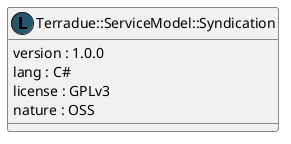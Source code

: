 @startuml
  class "Terradue::ServiceModel::Syndication" as namespace_terradue_1_1_service_model_1_1_syndication << (L, #27556C) >> [[../namespaces/namespace_terradue_1_1_service_model_1_1_syndication.html]] {
     version : 1.0.0 
     lang : C#
     license : GPLv3
     nature : OSS
  }
@enduml
